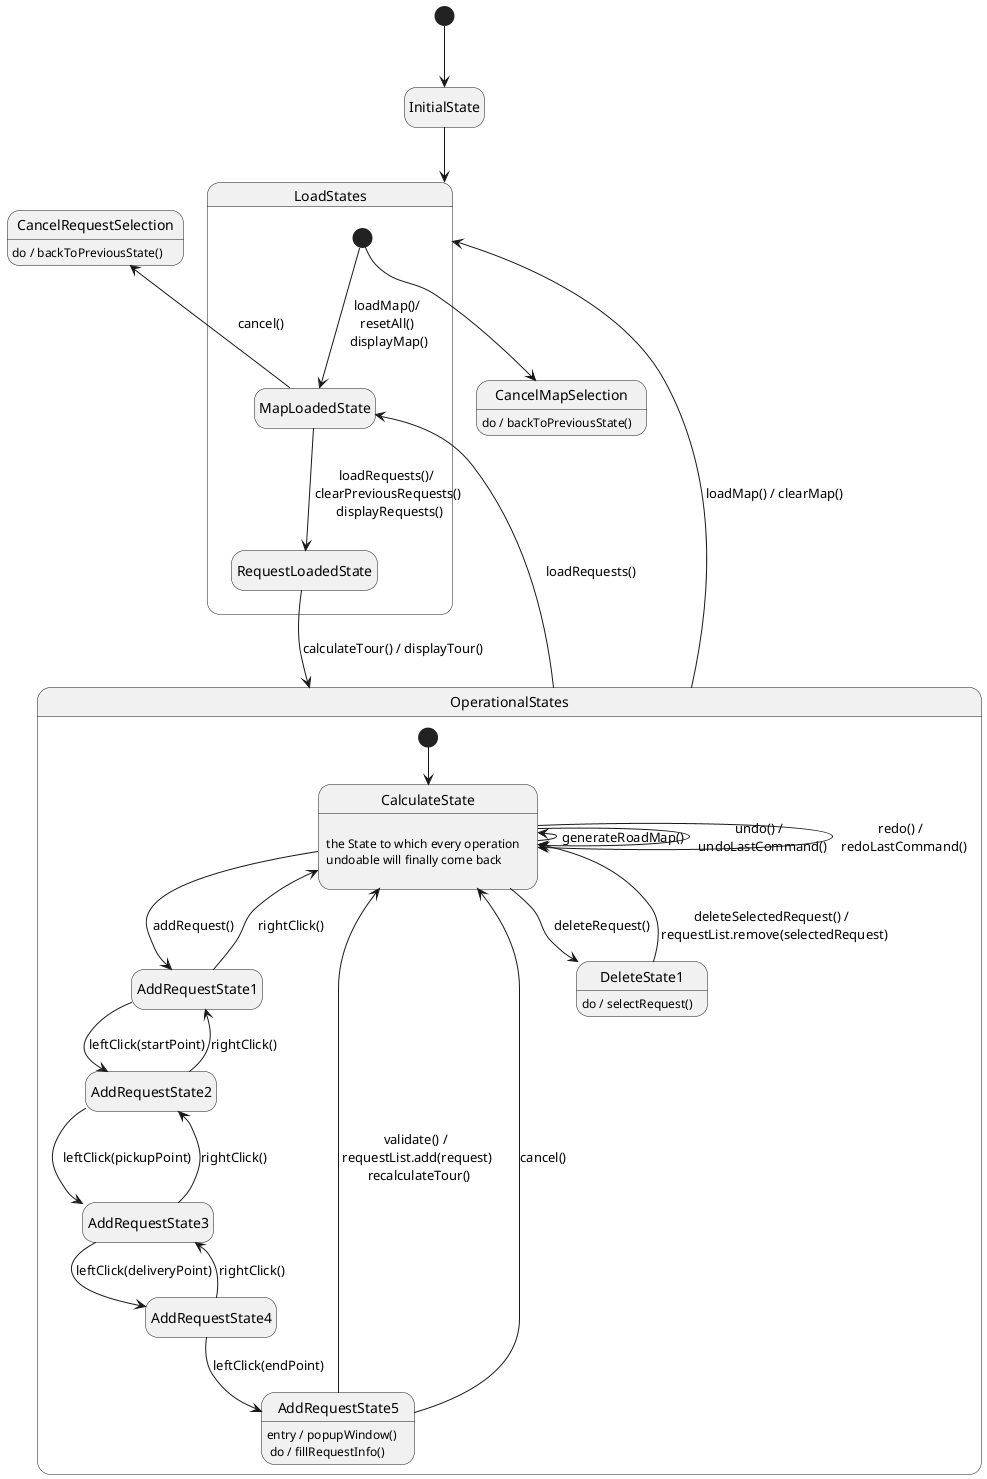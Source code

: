 @startuml
hide empty description

[*] -down-> InitialState
InitialState -down-> LoadStates
'InitialState : entry / requestListChanged = true

state CancelMapSelection
CancelMapSelection : do / backToPreviousState()


state CancelRequestSelection
CancelRequestSelection : do / backToPreviousState()

state LoadStates {
    [*] -down-> CancelMapSelection
    [*] -down-> MapLoadedState : loadMap()/\n resetAll() \n displayMap()
'    MapState1 : entry / isLoaded = isLoaded()

    MapLoadedState -down-> RequestLoadedState : loadRequests()/ \n clearPreviousRequests() \n displayRequests()
    MapLoadedState -up-> CancelRequestSelection : cancel()
}

'CancelMap -up-> InitialState : [ !isLoaded ]
'CancelMap -left-> MapState2 : [ isLoaded ]

RequestLoadedState -down-> OperationalStates : calculateTour() / displayTour()

OperationalStates -up-> LoadStates : loadMap() / clearMap()
OperationalStates -up-> MapLoadedState : loadRequests()
state OperationalStates {
    [*] -down-> CalculateState

    CalculateState: \n the State to which every operation \n undoable will finally come back \n
    CalculateState -down-> AddRequestState1 : addRequest()
    AddRequestState1 -down-> AddRequestState2 : leftClick(startPoint)
    AddRequestState2 -down-> AddRequestState3 : leftClick(pickupPoint)
    AddRequestState3 -down-> AddRequestState4 : leftClick(deliveryPoint)
    AddRequestState4 -down-> AddRequestState5 : leftClick(endPoint)
    AddRequestState5 : entry / popupWindow() \n do / fillRequestInfo()
    AddRequestState5 -left-> CalculateState : validate() / \n requestList.add(request) \n recalculateTour()
    AddRequestState1 -up-> CalculateState : rightClick()
    AddRequestState2 -up-> AddRequestState1 : rightClick()
    AddRequestState3 -up-> AddRequestState2 : rightClick()
    AddRequestState4 -up-> AddRequestState3 : rightClick()
    AddRequestState5 -left-> CalculateState : cancel()

    CalculateState -down-> DeleteState1 : deleteRequest()
    DeleteState1 : do / selectRequest()
    DeleteState1 -up-> CalculateState : deleteSelectedRequest() / \n requestList.remove(selectedRequest)

    CalculateState -left-> CalculateState : generateRoadMap()
    CalculateState -right-> CalculateState : undo() / \n undoLastCommand()
    CalculateState -right-> CalculateState : redo() / \n redoLastCommand()
}
@enduml